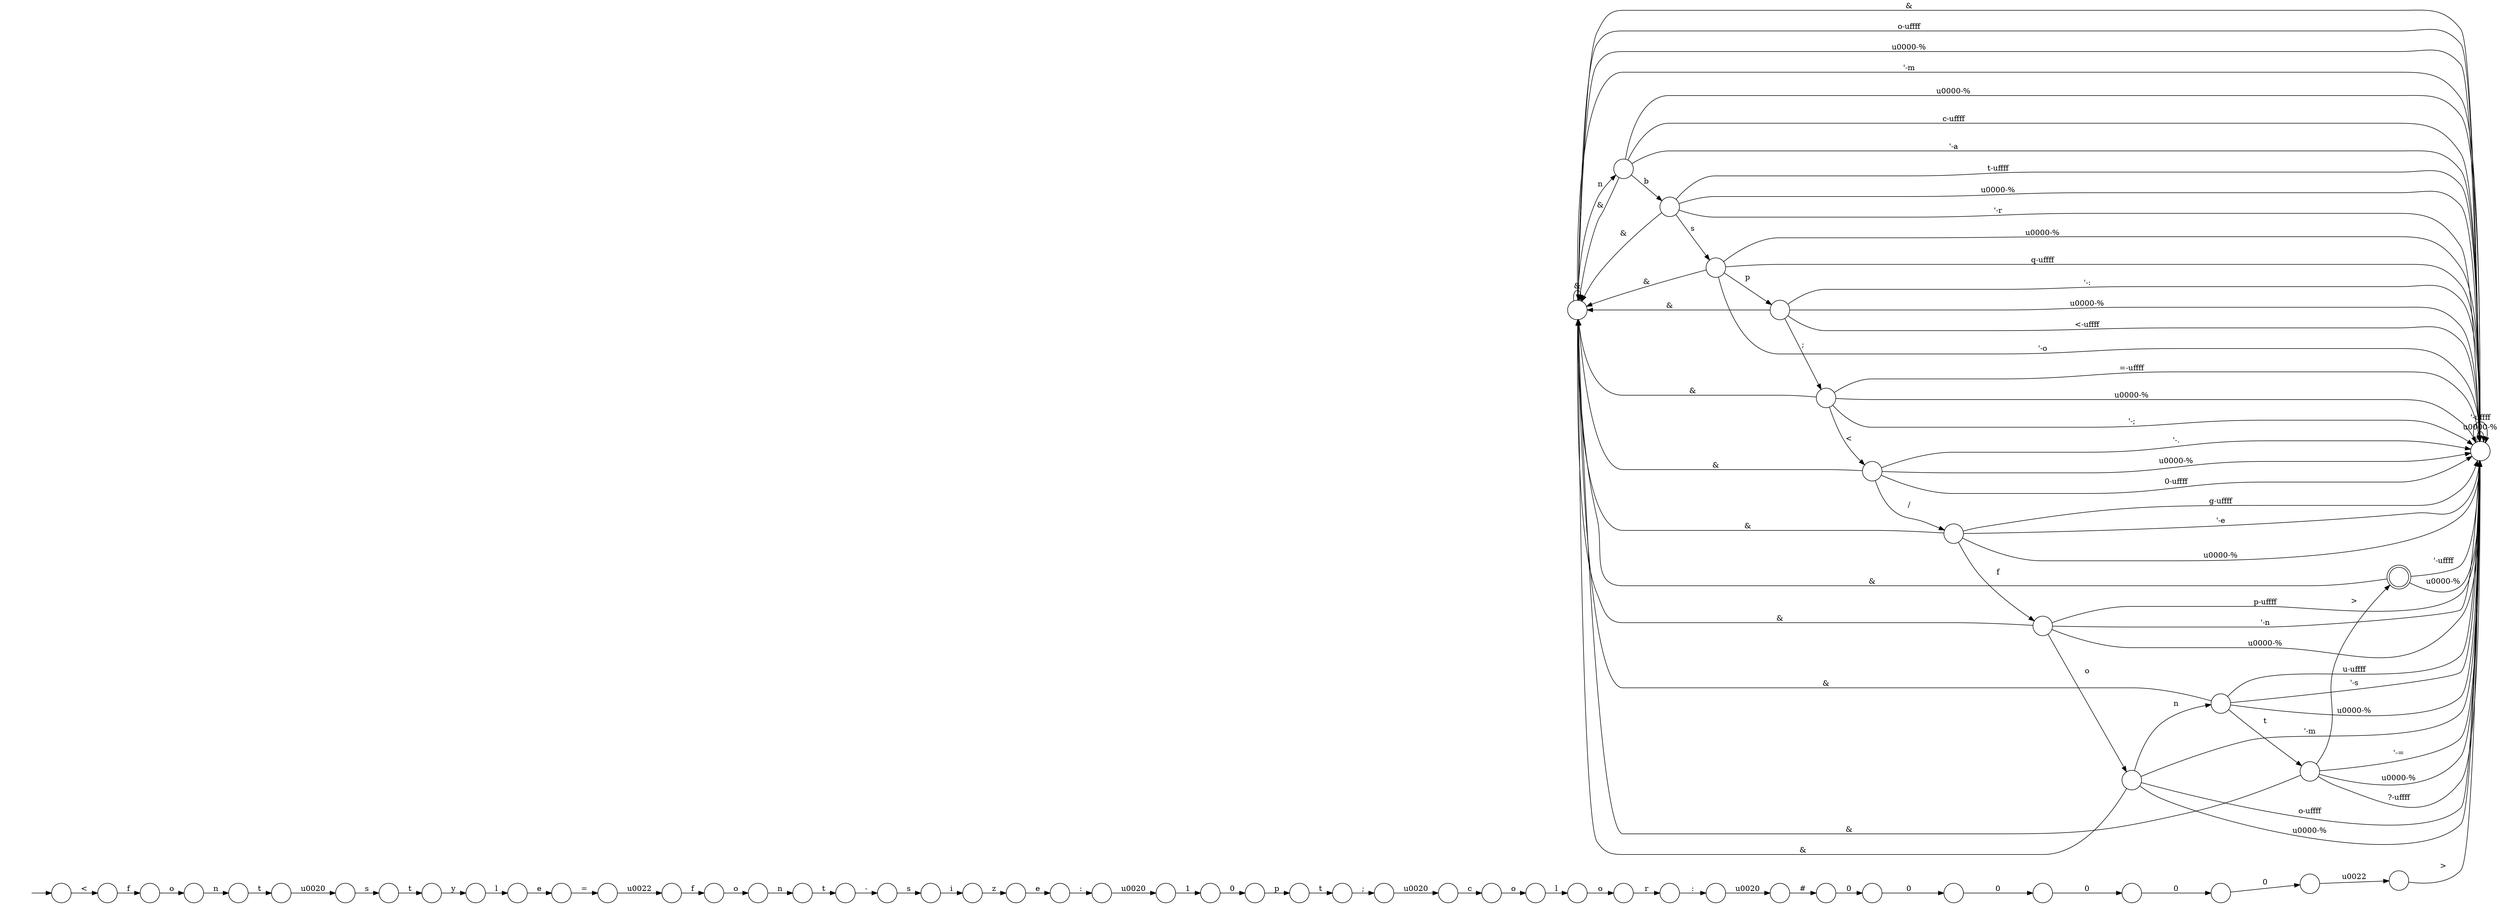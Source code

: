 digraph Automaton {
  rankdir = LR;
  0 [shape=circle,label=""];
  0 -> 7 [label="n"]
  0 -> 30 [label="o-\uffff"]
  0 -> 0 [label="&"]
  0 -> 30 [label="\u0000-%"]
  0 -> 30 [label="'-m"]
  1 [shape=circle,label=""];
  1 -> 27 [label="l"]
  2 [shape=circle,label=""];
  2 -> 30 [label="p-\uffff"]
  2 -> 30 [label="'-n"]
  2 -> 0 [label="&"]
  2 -> 30 [label="\u0000-%"]
  2 -> 33 [label="o"]
  3 [shape=circle,label=""];
  3 -> 6 [label="\u0020"]
  4 [shape=circle,label=""];
  4 -> 39 [label="-"]
  5 [shape=circle,label=""];
  5 -> 18 [label="t"]
  6 [shape=circle,label=""];
  6 -> 48 [label="c"]
  7 [shape=circle,label=""];
  7 -> 30 [label="'-a"]
  7 -> 0 [label="&"]
  7 -> 12 [label="b"]
  7 -> 30 [label="\u0000-%"]
  7 -> 30 [label="c-\uffff"]
  8 [shape=circle,label=""];
  8 -> 46 [label="e"]
  9 [shape=circle,label=""];
  9 -> 16 [label="n"]
  10 [shape=circle,label=""];
  10 -> 14 [label="0"]
  11 [shape=circle,label=""];
  11 -> 20 [label="l"]
  12 [shape=circle,label=""];
  12 -> 0 [label="&"]
  12 -> 22 [label="s"]
  12 -> 30 [label="t-\uffff"]
  12 -> 30 [label="\u0000-%"]
  12 -> 30 [label="'-r"]
  13 [shape=circle,label=""];
  13 -> 10 [label="0"]
  14 [shape=circle,label=""];
  14 -> 50 [label="0"]
  15 [shape=circle,label=""];
  15 -> 19 [label="\u0020"]
  16 [shape=circle,label=""];
  16 -> 4 [label="t"]
  17 [shape=circle,label=""];
  17 -> 30 [label=">"]
  18 [shape=circle,label=""];
  18 -> 3 [label=";"]
  19 [shape=circle,label=""];
  19 -> 49 [label="s"]
  20 [shape=circle,label=""];
  20 -> 44 [label="e"]
  21 [shape=circle,label=""];
  21 -> 11 [label="y"]
  22 [shape=circle,label=""];
  22 -> 30 [label="q-\uffff"]
  22 -> 30 [label="'-o"]
  22 -> 0 [label="&"]
  22 -> 55 [label="p"]
  22 -> 30 [label="\u0000-%"]
  23 [shape=circle,label=""];
  23 -> 45 [label=":"]
  24 [shape=circle,label=""];
  24 -> 23 [label="r"]
  25 [shape=circle,label=""];
  25 -> 5 [label="p"]
  26 [shape=circle,label=""];
  26 -> 31 [label="f"]
  27 [shape=circle,label=""];
  27 -> 24 [label="o"]
  28 [shape=doublecircle,label=""];
  28 -> 0 [label="&"]
  28 -> 30 [label="\u0000-%"]
  28 -> 30 [label="'-\uffff"]
  29 [shape=circle,label=""];
  29 -> 36 [label="o"]
  30 [shape=circle,label=""];
  30 -> 0 [label="&"]
  30 -> 30 [label="\u0000-%"]
  30 -> 30 [label="'-\uffff"]
  31 [shape=circle,label=""];
  31 -> 9 [label="o"]
  32 [shape=circle,label=""];
  32 -> 0 [label="&"]
  32 -> 30 [label="'-="]
  32 -> 28 [label=">"]
  32 -> 30 [label="\u0000-%"]
  32 -> 30 [label="?-\uffff"]
  33 [shape=circle,label=""];
  33 -> 47 [label="n"]
  33 -> 30 [label="o-\uffff"]
  33 -> 0 [label="&"]
  33 -> 30 [label="\u0000-%"]
  33 -> 30 [label="'-m"]
  34 [shape=circle,label=""];
  34 -> 51 [label="#"]
  35 [shape=circle,label=""];
  35 -> 38 [label="\u0020"]
  36 [shape=circle,label=""];
  36 -> 43 [label="n"]
  37 [shape=circle,label=""];
  37 -> 8 [label="z"]
  38 [shape=circle,label=""];
  38 -> 41 [label="1"]
  39 [shape=circle,label=""];
  39 -> 58 [label="s"]
  40 [shape=circle,label=""];
  initial [shape=plaintext,label=""];
  initial -> 40
  40 -> 53 [label="<"]
  41 [shape=circle,label=""];
  41 -> 25 [label="0"]
  42 [shape=circle,label=""];
  42 -> 26 [label="\u0022"]
  43 [shape=circle,label=""];
  43 -> 15 [label="t"]
  44 [shape=circle,label=""];
  44 -> 42 [label="="]
  45 [shape=circle,label=""];
  45 -> 34 [label="\u0020"]
  46 [shape=circle,label=""];
  46 -> 35 [label=":"]
  47 [shape=circle,label=""];
  47 -> 32 [label="t"]
  47 -> 0 [label="&"]
  47 -> 30 [label="\u0000-%"]
  47 -> 30 [label="u-\uffff"]
  47 -> 30 [label="'-s"]
  48 [shape=circle,label=""];
  48 -> 1 [label="o"]
  49 [shape=circle,label=""];
  49 -> 21 [label="t"]
  50 [shape=circle,label=""];
  50 -> 57 [label="0"]
  51 [shape=circle,label=""];
  51 -> 52 [label="0"]
  52 [shape=circle,label=""];
  52 -> 13 [label="0"]
  53 [shape=circle,label=""];
  53 -> 29 [label="f"]
  54 [shape=circle,label=""];
  54 -> 30 [label="'-;"]
  54 -> 30 [label="=-\uffff"]
  54 -> 0 [label="&"]
  54 -> 30 [label="\u0000-%"]
  54 -> 59 [label="<"]
  55 [shape=circle,label=""];
  55 -> 30 [label="<-\uffff"]
  55 -> 30 [label="'-:"]
  55 -> 0 [label="&"]
  55 -> 54 [label=";"]
  55 -> 30 [label="\u0000-%"]
  56 [shape=circle,label=""];
  56 -> 2 [label="f"]
  56 -> 0 [label="&"]
  56 -> 30 [label="g-\uffff"]
  56 -> 30 [label="'-e"]
  56 -> 30 [label="\u0000-%"]
  57 [shape=circle,label=""];
  57 -> 17 [label="\u0022"]
  58 [shape=circle,label=""];
  58 -> 37 [label="i"]
  59 [shape=circle,label=""];
  59 -> 56 [label="/"]
  59 -> 30 [label="'-."]
  59 -> 0 [label="&"]
  59 -> 30 [label="\u0000-%"]
  59 -> 30 [label="0-\uffff"]
}

